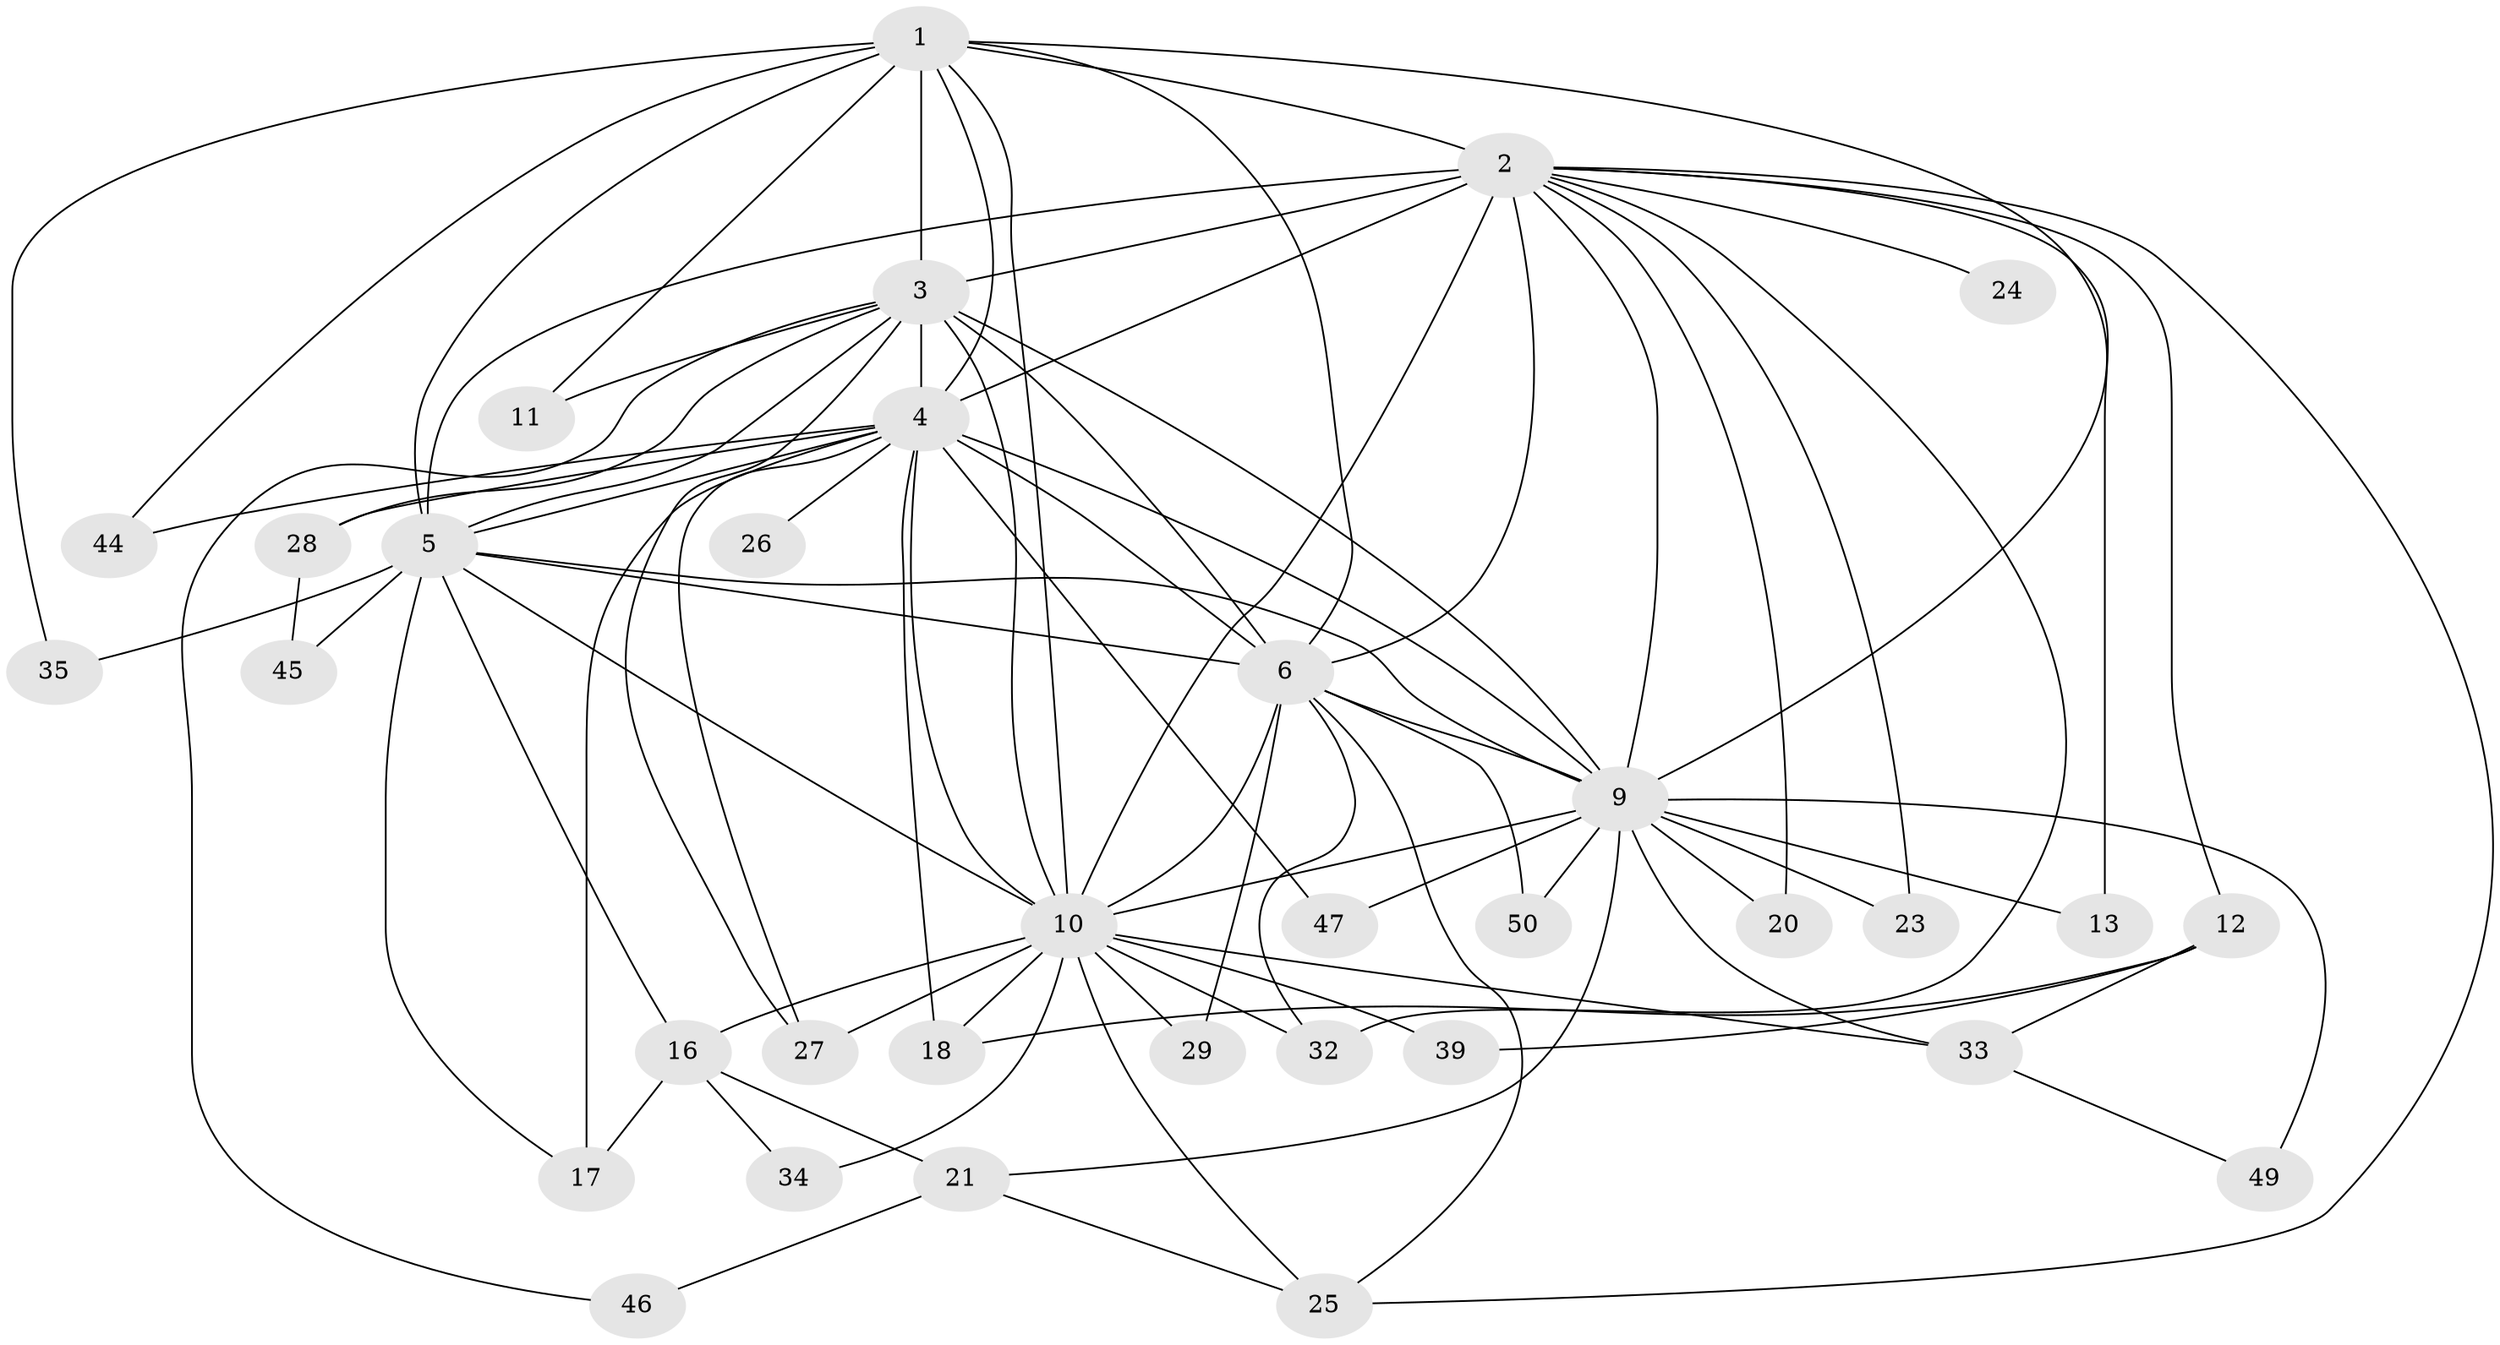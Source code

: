// original degree distribution, {15: 0.06, 13: 0.04, 14: 0.06, 18: 0.02, 16: 0.02, 3: 0.16, 5: 0.06, 2: 0.52, 4: 0.06}
// Generated by graph-tools (version 1.1) at 2025/10/02/27/25 16:10:58]
// undirected, 34 vertices, 84 edges
graph export_dot {
graph [start="1"]
  node [color=gray90,style=filled];
  1 [super="+19"];
  2 [super="+7"];
  3 [super="+37"];
  4 [super="+8"];
  5 [super="+31"];
  6 [super="+41"];
  9 [super="+14"];
  10 [super="+15"];
  11 [super="+30"];
  12 [super="+22"];
  13;
  16;
  17 [super="+38"];
  18;
  20;
  21 [super="+40"];
  23;
  24;
  25 [super="+42"];
  26;
  27 [super="+43"];
  28;
  29;
  32 [super="+36"];
  33 [super="+48"];
  34;
  35;
  39;
  44;
  45;
  46;
  47;
  49;
  50;
  1 -- 2 [weight=2];
  1 -- 3 [weight=2];
  1 -- 4 [weight=2];
  1 -- 5 [weight=2];
  1 -- 6;
  1 -- 9;
  1 -- 10;
  1 -- 11 [weight=2];
  1 -- 35;
  1 -- 44;
  2 -- 3 [weight=2];
  2 -- 4 [weight=4];
  2 -- 5 [weight=2];
  2 -- 6 [weight=2];
  2 -- 9 [weight=2];
  2 -- 10 [weight=3];
  2 -- 12 [weight=2];
  2 -- 13;
  2 -- 24 [weight=2];
  2 -- 20;
  2 -- 23;
  2 -- 32;
  2 -- 25;
  3 -- 4 [weight=2];
  3 -- 5;
  3 -- 6 [weight=2];
  3 -- 9 [weight=2];
  3 -- 10;
  3 -- 11;
  3 -- 27;
  3 -- 28;
  3 -- 46;
  4 -- 5 [weight=2];
  4 -- 6 [weight=2];
  4 -- 9 [weight=2];
  4 -- 10 [weight=2];
  4 -- 17 [weight=2];
  4 -- 18;
  4 -- 27;
  4 -- 28;
  4 -- 44;
  4 -- 47;
  4 -- 26;
  5 -- 6;
  5 -- 9;
  5 -- 10;
  5 -- 16;
  5 -- 35;
  5 -- 45;
  5 -- 17;
  6 -- 9;
  6 -- 10;
  6 -- 25;
  6 -- 29;
  6 -- 32;
  6 -- 50;
  9 -- 10;
  9 -- 13;
  9 -- 20;
  9 -- 21;
  9 -- 23;
  9 -- 47;
  9 -- 49;
  9 -- 50;
  9 -- 33;
  10 -- 29;
  10 -- 32;
  10 -- 33;
  10 -- 34;
  10 -- 39;
  10 -- 16;
  10 -- 18;
  10 -- 25;
  10 -- 27;
  12 -- 33;
  12 -- 39;
  12 -- 18;
  16 -- 17;
  16 -- 21;
  16 -- 34;
  21 -- 25;
  21 -- 46;
  28 -- 45;
  33 -- 49;
}
